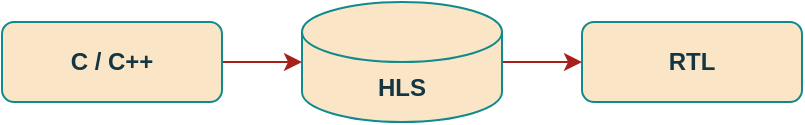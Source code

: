 <mxfile version="17.4.5" type="device"><diagram id="YgSTpxGUGUpyioGU-Siw" name="Page-1"><mxGraphModel dx="415" dy="211" grid="0" gridSize="10" guides="1" tooltips="1" connect="1" arrows="1" fold="1" page="1" pageScale="1" pageWidth="827" pageHeight="1169" background="none" math="0" shadow="0"><root><mxCell id="0"/><mxCell id="1" parent="0"/><mxCell id="nXufLHpkOxtEItld3Sm8-4" style="edgeStyle=orthogonalEdgeStyle;curved=0;rounded=1;sketch=0;orthogonalLoop=1;jettySize=auto;html=1;exitX=1;exitY=0.5;exitDx=0;exitDy=0;entryX=0;entryY=0.5;entryDx=0;entryDy=0;entryPerimeter=0;fontColor=#143642;strokeColor=#A8201A;fillColor=#FAE5C7;" edge="1" parent="1" source="nXufLHpkOxtEItld3Sm8-1" target="nXufLHpkOxtEItld3Sm8-2"><mxGeometry relative="1" as="geometry"/></mxCell><mxCell id="nXufLHpkOxtEItld3Sm8-1" value="C / C++" style="rounded=1;whiteSpace=wrap;html=1;sketch=0;fontColor=#143642;strokeColor=#0F8B8D;fillColor=#FAE5C7;fontStyle=1" vertex="1" parent="1"><mxGeometry x="190" y="290" width="110" height="40" as="geometry"/></mxCell><mxCell id="nXufLHpkOxtEItld3Sm8-5" style="edgeStyle=orthogonalEdgeStyle;curved=0;rounded=1;sketch=0;orthogonalLoop=1;jettySize=auto;html=1;exitX=1;exitY=0.5;exitDx=0;exitDy=0;exitPerimeter=0;entryX=0;entryY=0.5;entryDx=0;entryDy=0;fontColor=#143642;strokeColor=#A8201A;fillColor=#FAE5C7;" edge="1" parent="1" source="nXufLHpkOxtEItld3Sm8-2" target="nXufLHpkOxtEItld3Sm8-3"><mxGeometry relative="1" as="geometry"/></mxCell><mxCell id="nXufLHpkOxtEItld3Sm8-2" value="HLS" style="shape=cylinder3;whiteSpace=wrap;html=1;boundedLbl=1;backgroundOutline=1;size=15;rounded=0;sketch=0;fontColor=#143642;strokeColor=#0F8B8D;fillColor=#FAE5C7;fontStyle=1" vertex="1" parent="1"><mxGeometry x="340" y="280" width="100" height="60" as="geometry"/></mxCell><mxCell id="nXufLHpkOxtEItld3Sm8-3" value="RTL" style="rounded=1;whiteSpace=wrap;html=1;sketch=0;fontColor=#143642;strokeColor=#0F8B8D;fillColor=#FAE5C7;fontStyle=1" vertex="1" parent="1"><mxGeometry x="480" y="290" width="110" height="40" as="geometry"/></mxCell></root></mxGraphModel></diagram></mxfile>